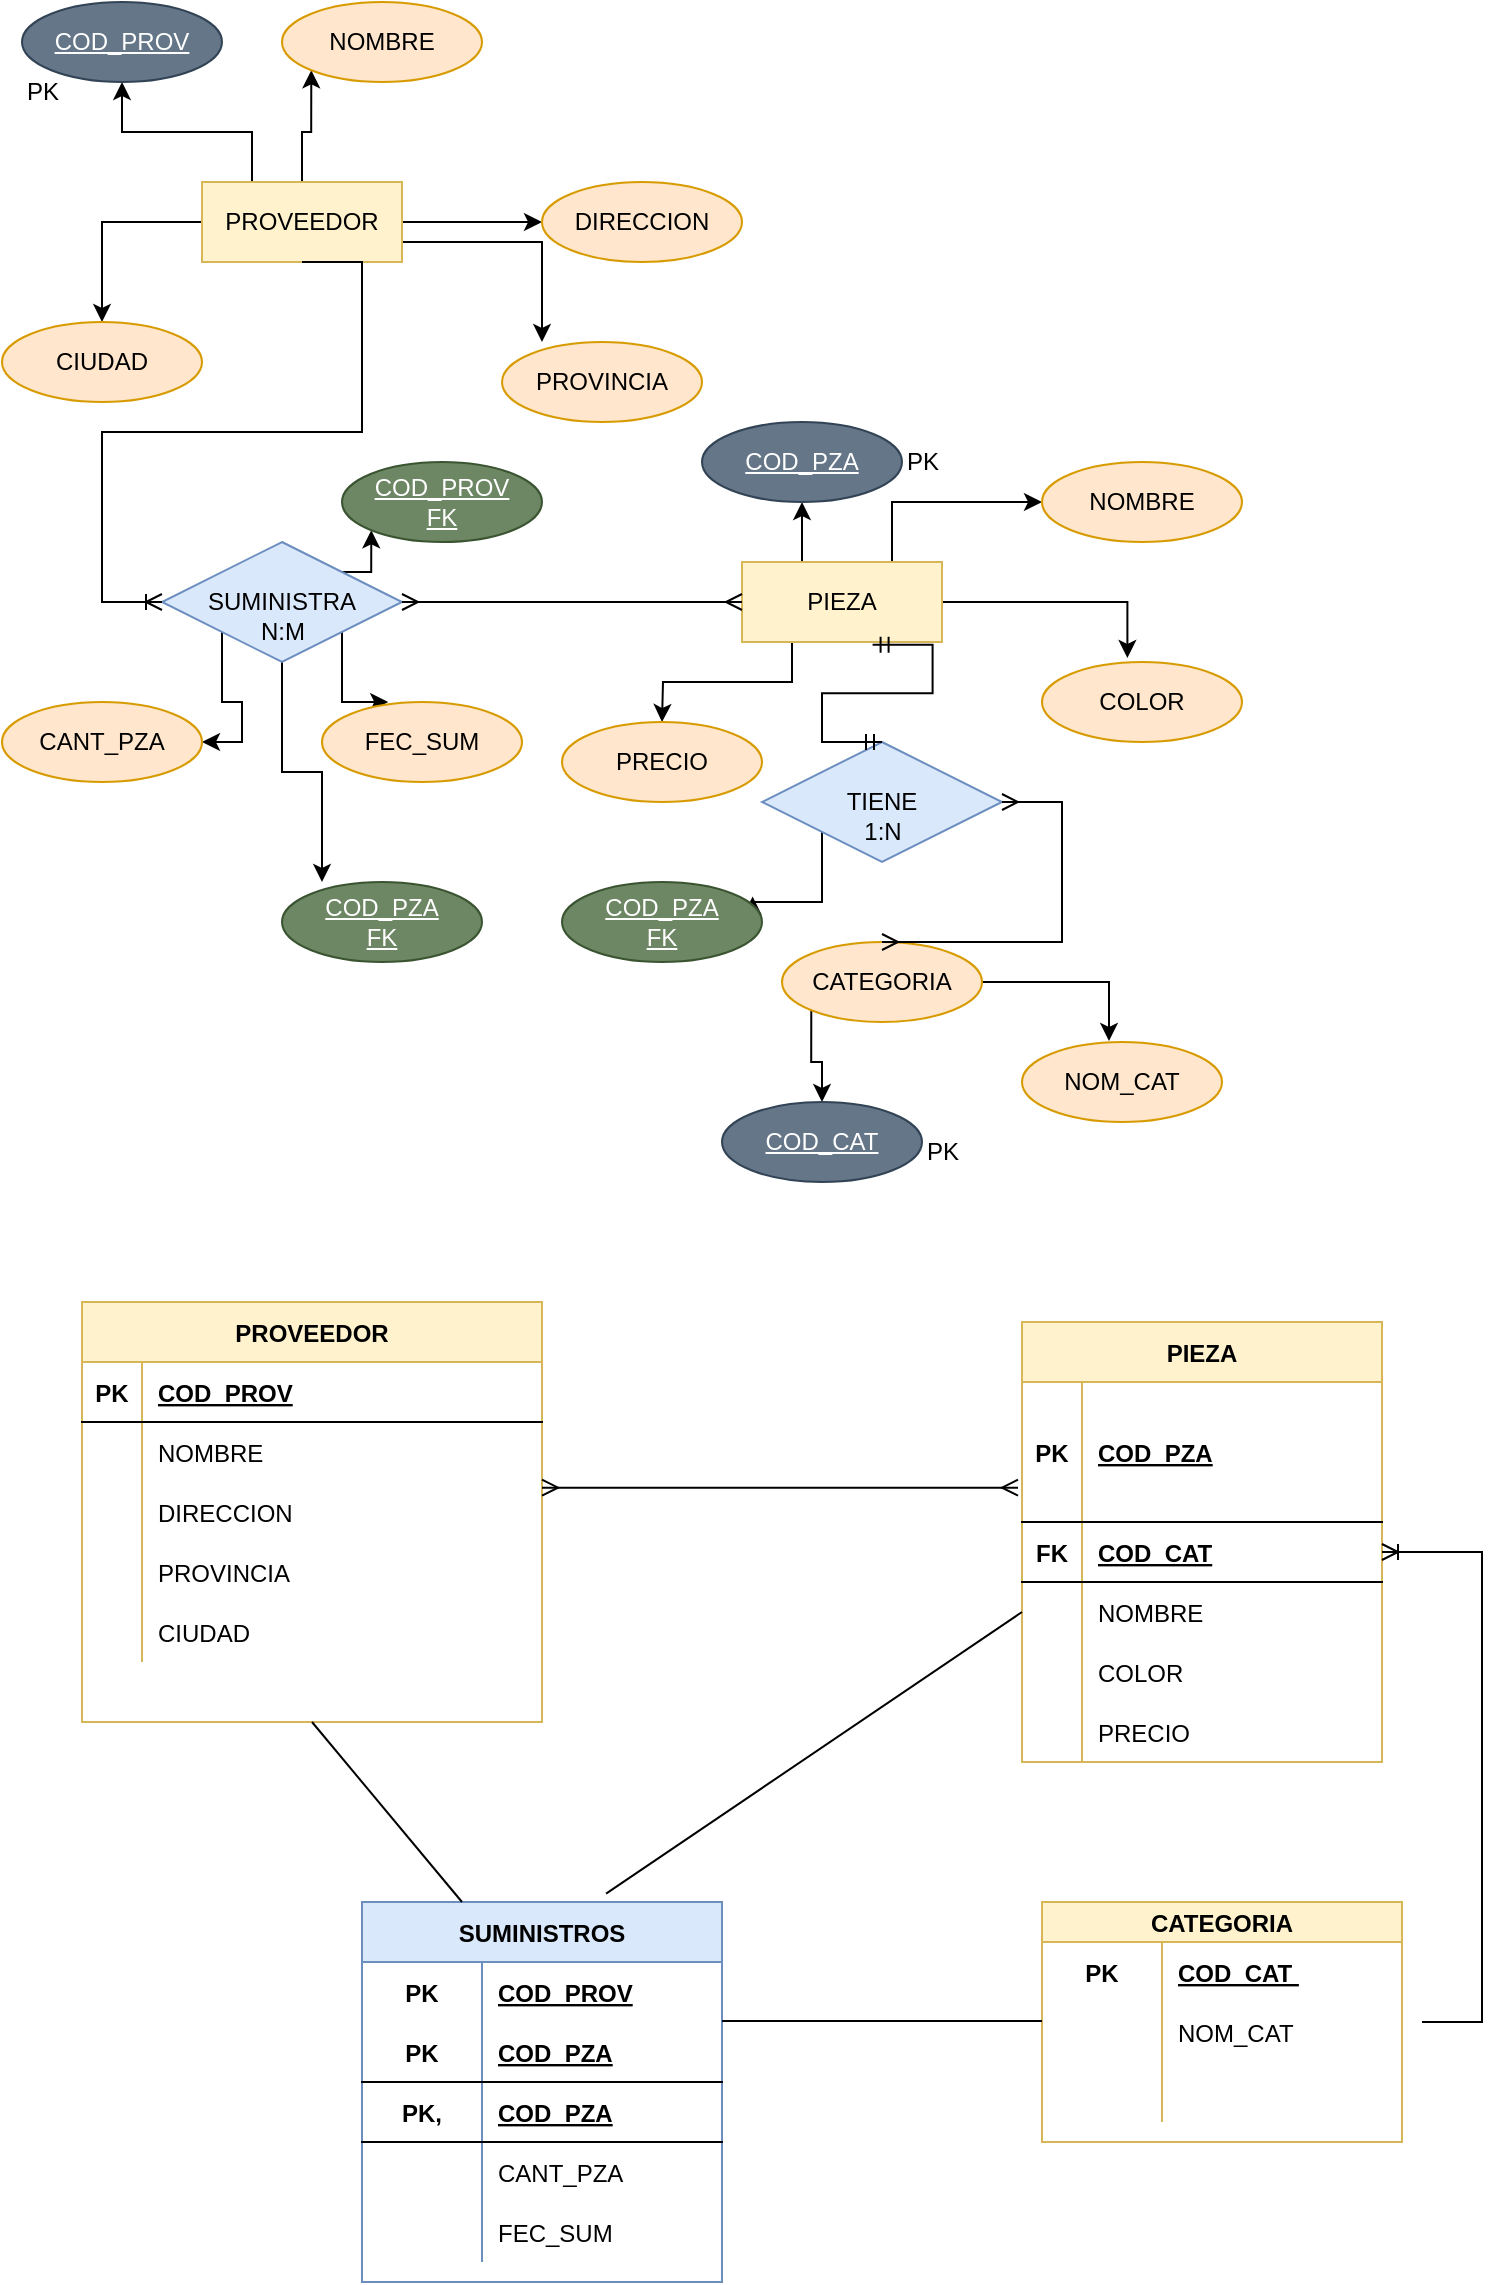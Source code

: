 <mxfile version="20.6.0" type="github">
  <diagram id="fy4-7Hd21iYwsg6Qw7oE" name="Página-1">
    <mxGraphModel dx="924" dy="543" grid="1" gridSize="10" guides="1" tooltips="1" connect="1" arrows="1" fold="1" page="1" pageScale="1" pageWidth="827" pageHeight="1169" math="0" shadow="0">
      <root>
        <mxCell id="0" />
        <mxCell id="1" parent="0" />
        <mxCell id="FctisdFCiAWiiE4YOTd8-1" style="edgeStyle=orthogonalEdgeStyle;rounded=0;orthogonalLoop=1;jettySize=auto;html=1;exitX=0.25;exitY=0;exitDx=0;exitDy=0;entryX=0.5;entryY=1;entryDx=0;entryDy=0;" parent="1" source="FctisdFCiAWiiE4YOTd8-6" target="FctisdFCiAWiiE4YOTd8-11" edge="1">
          <mxGeometry relative="1" as="geometry" />
        </mxCell>
        <mxCell id="FctisdFCiAWiiE4YOTd8-2" style="edgeStyle=orthogonalEdgeStyle;rounded=0;orthogonalLoop=1;jettySize=auto;html=1;exitX=0.5;exitY=0;exitDx=0;exitDy=0;entryX=0;entryY=1;entryDx=0;entryDy=0;" parent="1" source="FctisdFCiAWiiE4YOTd8-6" target="FctisdFCiAWiiE4YOTd8-10" edge="1">
          <mxGeometry relative="1" as="geometry" />
        </mxCell>
        <mxCell id="FctisdFCiAWiiE4YOTd8-3" style="edgeStyle=orthogonalEdgeStyle;rounded=0;orthogonalLoop=1;jettySize=auto;html=1;exitX=1;exitY=0.5;exitDx=0;exitDy=0;entryX=0;entryY=0.5;entryDx=0;entryDy=0;" parent="1" source="FctisdFCiAWiiE4YOTd8-6" target="FctisdFCiAWiiE4YOTd8-9" edge="1">
          <mxGeometry relative="1" as="geometry" />
        </mxCell>
        <mxCell id="FctisdFCiAWiiE4YOTd8-4" style="edgeStyle=orthogonalEdgeStyle;rounded=0;orthogonalLoop=1;jettySize=auto;html=1;exitX=0;exitY=0.5;exitDx=0;exitDy=0;" parent="1" source="FctisdFCiAWiiE4YOTd8-6" target="FctisdFCiAWiiE4YOTd8-8" edge="1">
          <mxGeometry relative="1" as="geometry" />
        </mxCell>
        <mxCell id="FctisdFCiAWiiE4YOTd8-5" style="edgeStyle=orthogonalEdgeStyle;rounded=0;orthogonalLoop=1;jettySize=auto;html=1;exitX=1;exitY=0.75;exitDx=0;exitDy=0;entryX=0.2;entryY=0;entryDx=0;entryDy=0;entryPerimeter=0;" parent="1" source="FctisdFCiAWiiE4YOTd8-6" target="FctisdFCiAWiiE4YOTd8-7" edge="1">
          <mxGeometry relative="1" as="geometry" />
        </mxCell>
        <mxCell id="FctisdFCiAWiiE4YOTd8-6" value="PROVEEDOR" style="whiteSpace=wrap;html=1;align=center;fillColor=#fff2cc;strokeColor=#d6b656;" parent="1" vertex="1">
          <mxGeometry x="110" y="120" width="100" height="40" as="geometry" />
        </mxCell>
        <mxCell id="FctisdFCiAWiiE4YOTd8-7" value="PROVINCIA" style="ellipse;whiteSpace=wrap;html=1;align=center;fillColor=#ffe6cc;strokeColor=#d79b00;" parent="1" vertex="1">
          <mxGeometry x="260" y="200" width="100" height="40" as="geometry" />
        </mxCell>
        <mxCell id="FctisdFCiAWiiE4YOTd8-8" value="CIUDAD" style="ellipse;whiteSpace=wrap;html=1;align=center;fillColor=#ffe6cc;strokeColor=#d79b00;" parent="1" vertex="1">
          <mxGeometry x="10" y="190" width="100" height="40" as="geometry" />
        </mxCell>
        <mxCell id="FctisdFCiAWiiE4YOTd8-9" value="DIRECCION" style="ellipse;whiteSpace=wrap;html=1;align=center;fillColor=#ffe6cc;strokeColor=#d79b00;" parent="1" vertex="1">
          <mxGeometry x="280" y="120" width="100" height="40" as="geometry" />
        </mxCell>
        <mxCell id="FctisdFCiAWiiE4YOTd8-10" value="NOMBRE" style="ellipse;whiteSpace=wrap;html=1;align=center;fillColor=#ffe6cc;strokeColor=#d79b00;" parent="1" vertex="1">
          <mxGeometry x="150" y="30" width="100" height="40" as="geometry" />
        </mxCell>
        <mxCell id="FctisdFCiAWiiE4YOTd8-11" value="COD_PROV" style="ellipse;whiteSpace=wrap;html=1;align=center;fontStyle=4;fillColor=#647687;strokeColor=#314354;fontColor=#ffffff;" parent="1" vertex="1">
          <mxGeometry x="20" y="30" width="100" height="40" as="geometry" />
        </mxCell>
        <mxCell id="FctisdFCiAWiiE4YOTd8-12" style="edgeStyle=orthogonalEdgeStyle;rounded=0;orthogonalLoop=1;jettySize=auto;html=1;exitX=0;exitY=1;exitDx=0;exitDy=0;entryX=1;entryY=0.5;entryDx=0;entryDy=0;" parent="1" source="FctisdFCiAWiiE4YOTd8-16" target="FctisdFCiAWiiE4YOTd8-43" edge="1">
          <mxGeometry relative="1" as="geometry" />
        </mxCell>
        <mxCell id="FctisdFCiAWiiE4YOTd8-13" style="edgeStyle=orthogonalEdgeStyle;rounded=0;orthogonalLoop=1;jettySize=auto;html=1;exitX=1;exitY=1;exitDx=0;exitDy=0;entryX=0.331;entryY=0.006;entryDx=0;entryDy=0;entryPerimeter=0;" parent="1" source="FctisdFCiAWiiE4YOTd8-16" target="FctisdFCiAWiiE4YOTd8-44" edge="1">
          <mxGeometry relative="1" as="geometry" />
        </mxCell>
        <mxCell id="FctisdFCiAWiiE4YOTd8-14" style="edgeStyle=orthogonalEdgeStyle;rounded=0;orthogonalLoop=1;jettySize=auto;html=1;exitX=0.5;exitY=1;exitDx=0;exitDy=0;entryX=0.2;entryY=0;entryDx=0;entryDy=0;entryPerimeter=0;" parent="1" source="FctisdFCiAWiiE4YOTd8-16" target="FctisdFCiAWiiE4YOTd8-42" edge="1">
          <mxGeometry relative="1" as="geometry" />
        </mxCell>
        <mxCell id="FctisdFCiAWiiE4YOTd8-15" style="edgeStyle=orthogonalEdgeStyle;rounded=0;orthogonalLoop=1;jettySize=auto;html=1;exitX=1;exitY=0;exitDx=0;exitDy=0;entryX=0;entryY=1;entryDx=0;entryDy=0;" parent="1" source="FctisdFCiAWiiE4YOTd8-16" target="FctisdFCiAWiiE4YOTd8-107" edge="1">
          <mxGeometry relative="1" as="geometry" />
        </mxCell>
        <mxCell id="FctisdFCiAWiiE4YOTd8-16" value="SUMINISTRA" style="shape=rhombus;perimeter=rhombusPerimeter;whiteSpace=wrap;html=1;align=center;fillColor=#dae8fc;strokeColor=#6c8ebf;" parent="1" vertex="1">
          <mxGeometry x="90" y="300" width="120" height="60" as="geometry" />
        </mxCell>
        <mxCell id="FctisdFCiAWiiE4YOTd8-17" style="edgeStyle=orthogonalEdgeStyle;rounded=0;orthogonalLoop=1;jettySize=auto;html=1;exitX=0.25;exitY=0;exitDx=0;exitDy=0;entryX=0.5;entryY=1;entryDx=0;entryDy=0;" parent="1" source="FctisdFCiAWiiE4YOTd8-21" target="FctisdFCiAWiiE4YOTd8-25" edge="1">
          <mxGeometry relative="1" as="geometry" />
        </mxCell>
        <mxCell id="FctisdFCiAWiiE4YOTd8-18" style="edgeStyle=orthogonalEdgeStyle;rounded=0;orthogonalLoop=1;jettySize=auto;html=1;exitX=0.75;exitY=0;exitDx=0;exitDy=0;entryX=0;entryY=0.5;entryDx=0;entryDy=0;" parent="1" source="FctisdFCiAWiiE4YOTd8-21" target="FctisdFCiAWiiE4YOTd8-27" edge="1">
          <mxGeometry relative="1" as="geometry" />
        </mxCell>
        <mxCell id="FctisdFCiAWiiE4YOTd8-19" style="edgeStyle=orthogonalEdgeStyle;rounded=0;orthogonalLoop=1;jettySize=auto;html=1;exitX=1;exitY=0.5;exitDx=0;exitDy=0;entryX=0.427;entryY=-0.05;entryDx=0;entryDy=0;entryPerimeter=0;" parent="1" source="FctisdFCiAWiiE4YOTd8-21" target="FctisdFCiAWiiE4YOTd8-26" edge="1">
          <mxGeometry relative="1" as="geometry" />
        </mxCell>
        <mxCell id="FctisdFCiAWiiE4YOTd8-20" style="edgeStyle=orthogonalEdgeStyle;rounded=0;orthogonalLoop=1;jettySize=auto;html=1;exitX=0.25;exitY=1;exitDx=0;exitDy=0;entryX=0.5;entryY=0;entryDx=0;entryDy=0;" parent="1" source="FctisdFCiAWiiE4YOTd8-21" edge="1">
          <mxGeometry relative="1" as="geometry">
            <mxPoint x="340" y="390" as="targetPoint" />
          </mxGeometry>
        </mxCell>
        <mxCell id="FctisdFCiAWiiE4YOTd8-21" value="PIEZA" style="whiteSpace=wrap;html=1;align=center;fillColor=#fff2cc;strokeColor=#d6b656;" parent="1" vertex="1">
          <mxGeometry x="380" y="310" width="100" height="40" as="geometry" />
        </mxCell>
        <mxCell id="FctisdFCiAWiiE4YOTd8-22" value="" style="edgeStyle=entityRelationEdgeStyle;fontSize=12;html=1;endArrow=ERoneToMany;rounded=0;exitX=0.5;exitY=1;exitDx=0;exitDy=0;" parent="1" source="FctisdFCiAWiiE4YOTd8-6" edge="1">
          <mxGeometry width="100" height="100" relative="1" as="geometry">
            <mxPoint x="360" y="330" as="sourcePoint" />
            <mxPoint x="90" y="330" as="targetPoint" />
          </mxGeometry>
        </mxCell>
        <mxCell id="FctisdFCiAWiiE4YOTd8-23" value="" style="edgeStyle=entityRelationEdgeStyle;fontSize=12;html=1;endArrow=ERmany;startArrow=ERmany;rounded=0;" parent="1" source="FctisdFCiAWiiE4YOTd8-16" target="FctisdFCiAWiiE4YOTd8-21" edge="1">
          <mxGeometry width="100" height="100" relative="1" as="geometry">
            <mxPoint x="360" y="330" as="sourcePoint" />
            <mxPoint x="460" y="230" as="targetPoint" />
          </mxGeometry>
        </mxCell>
        <mxCell id="FctisdFCiAWiiE4YOTd8-24" value="N:M" style="text;html=1;resizable=0;autosize=1;align=center;verticalAlign=middle;points=[];fillColor=none;strokeColor=none;rounded=0;" parent="1" vertex="1">
          <mxGeometry x="125" y="330" width="50" height="30" as="geometry" />
        </mxCell>
        <mxCell id="FctisdFCiAWiiE4YOTd8-25" value="COD_PZA" style="ellipse;whiteSpace=wrap;html=1;align=center;fontStyle=4;fillColor=#647687;fontColor=#ffffff;strokeColor=#314354;" parent="1" vertex="1">
          <mxGeometry x="360" y="240" width="100" height="40" as="geometry" />
        </mxCell>
        <mxCell id="FctisdFCiAWiiE4YOTd8-26" value="COLOR" style="ellipse;whiteSpace=wrap;html=1;align=center;fillColor=#ffe6cc;strokeColor=#d79b00;" parent="1" vertex="1">
          <mxGeometry x="530" y="360" width="100" height="40" as="geometry" />
        </mxCell>
        <mxCell id="FctisdFCiAWiiE4YOTd8-27" value="NOMBRE" style="ellipse;whiteSpace=wrap;html=1;align=center;fillColor=#ffe6cc;strokeColor=#d79b00;" parent="1" vertex="1">
          <mxGeometry x="530" y="260" width="100" height="40" as="geometry" />
        </mxCell>
        <mxCell id="FctisdFCiAWiiE4YOTd8-28" style="edgeStyle=orthogonalEdgeStyle;rounded=0;orthogonalLoop=1;jettySize=auto;html=1;exitX=0;exitY=1;exitDx=0;exitDy=0;" parent="1" source="FctisdFCiAWiiE4YOTd8-30" target="FctisdFCiAWiiE4YOTd8-32" edge="1">
          <mxGeometry relative="1" as="geometry" />
        </mxCell>
        <mxCell id="FctisdFCiAWiiE4YOTd8-29" style="edgeStyle=orthogonalEdgeStyle;rounded=0;orthogonalLoop=1;jettySize=auto;html=1;exitX=1;exitY=0.5;exitDx=0;exitDy=0;entryX=0.435;entryY=-0.013;entryDx=0;entryDy=0;entryPerimeter=0;" parent="1" source="FctisdFCiAWiiE4YOTd8-30" target="FctisdFCiAWiiE4YOTd8-33" edge="1">
          <mxGeometry relative="1" as="geometry" />
        </mxCell>
        <mxCell id="FctisdFCiAWiiE4YOTd8-30" value="CATEGORIA" style="ellipse;whiteSpace=wrap;html=1;align=center;fillColor=#ffe6cc;strokeColor=#d79b00;" parent="1" vertex="1">
          <mxGeometry x="400" y="500" width="100" height="40" as="geometry" />
        </mxCell>
        <mxCell id="FctisdFCiAWiiE4YOTd8-31" value="PRECIO" style="ellipse;whiteSpace=wrap;html=1;align=center;fillColor=#ffe6cc;strokeColor=#d79b00;" parent="1" vertex="1">
          <mxGeometry x="290" y="390" width="100" height="40" as="geometry" />
        </mxCell>
        <mxCell id="FctisdFCiAWiiE4YOTd8-32" value="COD_CAT" style="ellipse;whiteSpace=wrap;html=1;align=center;fontStyle=4;fillColor=#647687;fontColor=#ffffff;strokeColor=#314354;" parent="1" vertex="1">
          <mxGeometry x="370" y="580" width="100" height="40" as="geometry" />
        </mxCell>
        <mxCell id="FctisdFCiAWiiE4YOTd8-33" value="NOM_CAT" style="ellipse;whiteSpace=wrap;html=1;align=center;fillColor=#ffe6cc;strokeColor=#d79b00;" parent="1" vertex="1">
          <mxGeometry x="520" y="550" width="100" height="40" as="geometry" />
        </mxCell>
        <mxCell id="FctisdFCiAWiiE4YOTd8-34" value="PK" style="text;html=1;resizable=0;autosize=1;align=center;verticalAlign=middle;points=[];fillColor=none;strokeColor=none;rounded=0;" parent="1" vertex="1">
          <mxGeometry x="10" y="60" width="40" height="30" as="geometry" />
        </mxCell>
        <mxCell id="FctisdFCiAWiiE4YOTd8-35" value="PK" style="text;html=1;resizable=0;autosize=1;align=center;verticalAlign=middle;points=[];fillColor=none;strokeColor=none;rounded=0;" parent="1" vertex="1">
          <mxGeometry x="450" y="245" width="40" height="30" as="geometry" />
        </mxCell>
        <mxCell id="FctisdFCiAWiiE4YOTd8-36" value="PK" style="text;html=1;resizable=0;autosize=1;align=center;verticalAlign=middle;points=[];fillColor=none;strokeColor=none;rounded=0;" parent="1" vertex="1">
          <mxGeometry x="460" y="590" width="40" height="30" as="geometry" />
        </mxCell>
        <mxCell id="FctisdFCiAWiiE4YOTd8-37" style="edgeStyle=orthogonalEdgeStyle;rounded=0;orthogonalLoop=1;jettySize=auto;html=1;exitX=0;exitY=1;exitDx=0;exitDy=0;entryX=0.953;entryY=0.182;entryDx=0;entryDy=0;entryPerimeter=0;" parent="1" source="FctisdFCiAWiiE4YOTd8-38" target="FctisdFCiAWiiE4YOTd8-45" edge="1">
          <mxGeometry relative="1" as="geometry" />
        </mxCell>
        <mxCell id="FctisdFCiAWiiE4YOTd8-38" value="TIENE" style="shape=rhombus;perimeter=rhombusPerimeter;whiteSpace=wrap;html=1;align=center;fillColor=#dae8fc;strokeColor=#6c8ebf;" parent="1" vertex="1">
          <mxGeometry x="390" y="400" width="120" height="60" as="geometry" />
        </mxCell>
        <mxCell id="FctisdFCiAWiiE4YOTd8-40" value="" style="edgeStyle=entityRelationEdgeStyle;fontSize=12;html=1;endArrow=ERmany;startArrow=ERmany;rounded=0;exitX=0.5;exitY=0;exitDx=0;exitDy=0;" parent="1" source="FctisdFCiAWiiE4YOTd8-30" target="FctisdFCiAWiiE4YOTd8-38" edge="1">
          <mxGeometry width="100" height="100" relative="1" as="geometry">
            <mxPoint x="360" y="540" as="sourcePoint" />
            <mxPoint x="460" y="440" as="targetPoint" />
          </mxGeometry>
        </mxCell>
        <mxCell id="FctisdFCiAWiiE4YOTd8-41" value="1:N" style="text;html=1;resizable=0;autosize=1;align=center;verticalAlign=middle;points=[];fillColor=none;strokeColor=none;rounded=0;" parent="1" vertex="1">
          <mxGeometry x="430" y="430" width="40" height="30" as="geometry" />
        </mxCell>
        <mxCell id="FctisdFCiAWiiE4YOTd8-42" value="COD_PZA&lt;br&gt;FK" style="ellipse;whiteSpace=wrap;html=1;align=center;fontStyle=4;fillColor=#6d8764;fontColor=#ffffff;strokeColor=#3A5431;" parent="1" vertex="1">
          <mxGeometry x="150" y="470" width="100" height="40" as="geometry" />
        </mxCell>
        <mxCell id="FctisdFCiAWiiE4YOTd8-43" value="CANT_PZA" style="ellipse;whiteSpace=wrap;html=1;align=center;fillColor=#ffe6cc;strokeColor=#d79b00;" parent="1" vertex="1">
          <mxGeometry x="10" y="380" width="100" height="40" as="geometry" />
        </mxCell>
        <mxCell id="FctisdFCiAWiiE4YOTd8-44" value="FEC_SUM" style="ellipse;whiteSpace=wrap;html=1;align=center;fillColor=#ffe6cc;strokeColor=#d79b00;" parent="1" vertex="1">
          <mxGeometry x="170" y="380" width="100" height="40" as="geometry" />
        </mxCell>
        <mxCell id="FctisdFCiAWiiE4YOTd8-45" value="COD_PZA&lt;br&gt;FK" style="ellipse;whiteSpace=wrap;html=1;align=center;fontStyle=4;fillColor=#6d8764;fontColor=#ffffff;strokeColor=#3A5431;" parent="1" vertex="1">
          <mxGeometry x="290" y="470" width="100" height="40" as="geometry" />
        </mxCell>
        <mxCell id="FctisdFCiAWiiE4YOTd8-46" value="PROVEEDOR" style="shape=table;startSize=30;container=1;collapsible=1;childLayout=tableLayout;fixedRows=1;rowLines=0;fontStyle=1;align=center;resizeLast=1;fillColor=#fff2cc;strokeColor=#d6b656;" parent="1" vertex="1">
          <mxGeometry x="50" y="680" width="230" height="210" as="geometry" />
        </mxCell>
        <mxCell id="FctisdFCiAWiiE4YOTd8-47" value="" style="shape=tableRow;horizontal=0;startSize=0;swimlaneHead=0;swimlaneBody=0;fillColor=none;collapsible=0;dropTarget=0;points=[[0,0.5],[1,0.5]];portConstraint=eastwest;top=0;left=0;right=0;bottom=1;" parent="FctisdFCiAWiiE4YOTd8-46" vertex="1">
          <mxGeometry y="30" width="230" height="30" as="geometry" />
        </mxCell>
        <mxCell id="FctisdFCiAWiiE4YOTd8-48" value="PK" style="shape=partialRectangle;connectable=0;fillColor=none;top=0;left=0;bottom=0;right=0;fontStyle=1;overflow=hidden;" parent="FctisdFCiAWiiE4YOTd8-47" vertex="1">
          <mxGeometry width="30" height="30" as="geometry">
            <mxRectangle width="30" height="30" as="alternateBounds" />
          </mxGeometry>
        </mxCell>
        <mxCell id="FctisdFCiAWiiE4YOTd8-49" value="COD_PROV" style="shape=partialRectangle;connectable=0;fillColor=none;top=0;left=0;bottom=0;right=0;align=left;spacingLeft=6;fontStyle=5;overflow=hidden;" parent="FctisdFCiAWiiE4YOTd8-47" vertex="1">
          <mxGeometry x="30" width="200" height="30" as="geometry">
            <mxRectangle width="200" height="30" as="alternateBounds" />
          </mxGeometry>
        </mxCell>
        <mxCell id="FctisdFCiAWiiE4YOTd8-50" value="" style="shape=tableRow;horizontal=0;startSize=0;swimlaneHead=0;swimlaneBody=0;fillColor=none;collapsible=0;dropTarget=0;points=[[0,0.5],[1,0.5]];portConstraint=eastwest;top=0;left=0;right=0;bottom=0;" parent="FctisdFCiAWiiE4YOTd8-46" vertex="1">
          <mxGeometry y="60" width="230" height="30" as="geometry" />
        </mxCell>
        <mxCell id="FctisdFCiAWiiE4YOTd8-51" value="" style="shape=partialRectangle;connectable=0;fillColor=none;top=0;left=0;bottom=0;right=0;editable=1;overflow=hidden;" parent="FctisdFCiAWiiE4YOTd8-50" vertex="1">
          <mxGeometry width="30" height="30" as="geometry">
            <mxRectangle width="30" height="30" as="alternateBounds" />
          </mxGeometry>
        </mxCell>
        <mxCell id="FctisdFCiAWiiE4YOTd8-52" value="NOMBRE" style="shape=partialRectangle;connectable=0;fillColor=none;top=0;left=0;bottom=0;right=0;align=left;spacingLeft=6;overflow=hidden;" parent="FctisdFCiAWiiE4YOTd8-50" vertex="1">
          <mxGeometry x="30" width="200" height="30" as="geometry">
            <mxRectangle width="200" height="30" as="alternateBounds" />
          </mxGeometry>
        </mxCell>
        <mxCell id="FctisdFCiAWiiE4YOTd8-53" value="" style="shape=tableRow;horizontal=0;startSize=0;swimlaneHead=0;swimlaneBody=0;fillColor=none;collapsible=0;dropTarget=0;points=[[0,0.5],[1,0.5]];portConstraint=eastwest;top=0;left=0;right=0;bottom=0;" parent="FctisdFCiAWiiE4YOTd8-46" vertex="1">
          <mxGeometry y="90" width="230" height="30" as="geometry" />
        </mxCell>
        <mxCell id="FctisdFCiAWiiE4YOTd8-54" value="" style="shape=partialRectangle;connectable=0;fillColor=none;top=0;left=0;bottom=0;right=0;editable=1;overflow=hidden;" parent="FctisdFCiAWiiE4YOTd8-53" vertex="1">
          <mxGeometry width="30" height="30" as="geometry">
            <mxRectangle width="30" height="30" as="alternateBounds" />
          </mxGeometry>
        </mxCell>
        <mxCell id="FctisdFCiAWiiE4YOTd8-55" value="DIRECCION" style="shape=partialRectangle;connectable=0;fillColor=none;top=0;left=0;bottom=0;right=0;align=left;spacingLeft=6;overflow=hidden;" parent="FctisdFCiAWiiE4YOTd8-53" vertex="1">
          <mxGeometry x="30" width="200" height="30" as="geometry">
            <mxRectangle width="200" height="30" as="alternateBounds" />
          </mxGeometry>
        </mxCell>
        <mxCell id="FctisdFCiAWiiE4YOTd8-56" value="" style="shape=tableRow;horizontal=0;startSize=0;swimlaneHead=0;swimlaneBody=0;fillColor=none;collapsible=0;dropTarget=0;points=[[0,0.5],[1,0.5]];portConstraint=eastwest;top=0;left=0;right=0;bottom=0;" parent="FctisdFCiAWiiE4YOTd8-46" vertex="1">
          <mxGeometry y="120" width="230" height="30" as="geometry" />
        </mxCell>
        <mxCell id="FctisdFCiAWiiE4YOTd8-57" value="" style="shape=partialRectangle;connectable=0;fillColor=none;top=0;left=0;bottom=0;right=0;editable=1;overflow=hidden;" parent="FctisdFCiAWiiE4YOTd8-56" vertex="1">
          <mxGeometry width="30" height="30" as="geometry">
            <mxRectangle width="30" height="30" as="alternateBounds" />
          </mxGeometry>
        </mxCell>
        <mxCell id="FctisdFCiAWiiE4YOTd8-58" value="PROVINCIA" style="shape=partialRectangle;connectable=0;fillColor=none;top=0;left=0;bottom=0;right=0;align=left;spacingLeft=6;overflow=hidden;" parent="FctisdFCiAWiiE4YOTd8-56" vertex="1">
          <mxGeometry x="30" width="200" height="30" as="geometry">
            <mxRectangle width="200" height="30" as="alternateBounds" />
          </mxGeometry>
        </mxCell>
        <mxCell id="FctisdFCiAWiiE4YOTd8-59" value="" style="shape=tableRow;horizontal=0;startSize=0;swimlaneHead=0;swimlaneBody=0;fillColor=none;collapsible=0;dropTarget=0;points=[[0,0.5],[1,0.5]];portConstraint=eastwest;top=0;left=0;right=0;bottom=0;" parent="FctisdFCiAWiiE4YOTd8-46" vertex="1">
          <mxGeometry y="150" width="230" height="30" as="geometry" />
        </mxCell>
        <mxCell id="FctisdFCiAWiiE4YOTd8-60" value="" style="shape=partialRectangle;connectable=0;fillColor=none;top=0;left=0;bottom=0;right=0;editable=1;overflow=hidden;" parent="FctisdFCiAWiiE4YOTd8-59" vertex="1">
          <mxGeometry width="30" height="30" as="geometry">
            <mxRectangle width="30" height="30" as="alternateBounds" />
          </mxGeometry>
        </mxCell>
        <mxCell id="FctisdFCiAWiiE4YOTd8-61" value="CIUDAD" style="shape=partialRectangle;connectable=0;fillColor=none;top=0;left=0;bottom=0;right=0;align=left;spacingLeft=6;overflow=hidden;" parent="FctisdFCiAWiiE4YOTd8-59" vertex="1">
          <mxGeometry x="30" width="200" height="30" as="geometry">
            <mxRectangle width="200" height="30" as="alternateBounds" />
          </mxGeometry>
        </mxCell>
        <mxCell id="FctisdFCiAWiiE4YOTd8-62" value="PIEZA" style="shape=table;startSize=30;container=1;collapsible=1;childLayout=tableLayout;fixedRows=1;rowLines=0;fontStyle=1;align=center;resizeLast=1;fillColor=#fff2cc;strokeColor=#d6b656;" parent="1" vertex="1">
          <mxGeometry x="520" y="690" width="180" height="220" as="geometry" />
        </mxCell>
        <mxCell id="FctisdFCiAWiiE4YOTd8-63" value="" style="shape=tableRow;horizontal=0;startSize=0;swimlaneHead=0;swimlaneBody=0;fillColor=none;collapsible=0;dropTarget=0;points=[[0,0.5],[1,0.5]];portConstraint=eastwest;top=0;left=0;right=0;bottom=1;" parent="FctisdFCiAWiiE4YOTd8-62" vertex="1">
          <mxGeometry y="30" width="180" height="70" as="geometry" />
        </mxCell>
        <mxCell id="FctisdFCiAWiiE4YOTd8-64" value="PK" style="shape=partialRectangle;connectable=0;fillColor=none;top=0;left=0;bottom=0;right=0;fontStyle=1;overflow=hidden;" parent="FctisdFCiAWiiE4YOTd8-63" vertex="1">
          <mxGeometry width="30" height="70" as="geometry">
            <mxRectangle width="30" height="70" as="alternateBounds" />
          </mxGeometry>
        </mxCell>
        <mxCell id="FctisdFCiAWiiE4YOTd8-65" value="COD_PZA" style="shape=partialRectangle;connectable=0;fillColor=none;top=0;left=0;bottom=0;right=0;align=left;spacingLeft=6;fontStyle=5;overflow=hidden;" parent="FctisdFCiAWiiE4YOTd8-63" vertex="1">
          <mxGeometry x="30" width="150" height="70" as="geometry">
            <mxRectangle width="150" height="70" as="alternateBounds" />
          </mxGeometry>
        </mxCell>
        <mxCell id="FctisdFCiAWiiE4YOTd8-79" value="" style="shape=tableRow;horizontal=0;startSize=0;swimlaneHead=0;swimlaneBody=0;fillColor=none;collapsible=0;dropTarget=0;points=[[0,0.5],[1,0.5]];portConstraint=eastwest;top=0;left=0;right=0;bottom=1;" parent="FctisdFCiAWiiE4YOTd8-62" vertex="1">
          <mxGeometry y="100" width="180" height="30" as="geometry" />
        </mxCell>
        <mxCell id="FctisdFCiAWiiE4YOTd8-80" value="FK" style="shape=partialRectangle;connectable=0;fillColor=none;top=0;left=0;bottom=0;right=0;fontStyle=1;overflow=hidden;" parent="FctisdFCiAWiiE4YOTd8-79" vertex="1">
          <mxGeometry width="30" height="30" as="geometry">
            <mxRectangle width="30" height="30" as="alternateBounds" />
          </mxGeometry>
        </mxCell>
        <mxCell id="FctisdFCiAWiiE4YOTd8-81" value="COD_CAT" style="shape=partialRectangle;connectable=0;fillColor=none;top=0;left=0;bottom=0;right=0;align=left;spacingLeft=6;fontStyle=5;overflow=hidden;" parent="FctisdFCiAWiiE4YOTd8-79" vertex="1">
          <mxGeometry x="30" width="150" height="30" as="geometry">
            <mxRectangle width="150" height="30" as="alternateBounds" />
          </mxGeometry>
        </mxCell>
        <mxCell id="FctisdFCiAWiiE4YOTd8-66" value="" style="shape=tableRow;horizontal=0;startSize=0;swimlaneHead=0;swimlaneBody=0;fillColor=none;collapsible=0;dropTarget=0;points=[[0,0.5],[1,0.5]];portConstraint=eastwest;top=0;left=0;right=0;bottom=0;" parent="FctisdFCiAWiiE4YOTd8-62" vertex="1">
          <mxGeometry y="130" width="180" height="30" as="geometry" />
        </mxCell>
        <mxCell id="FctisdFCiAWiiE4YOTd8-67" value="" style="shape=partialRectangle;connectable=0;fillColor=none;top=0;left=0;bottom=0;right=0;editable=1;overflow=hidden;" parent="FctisdFCiAWiiE4YOTd8-66" vertex="1">
          <mxGeometry width="30" height="30" as="geometry">
            <mxRectangle width="30" height="30" as="alternateBounds" />
          </mxGeometry>
        </mxCell>
        <mxCell id="FctisdFCiAWiiE4YOTd8-68" value="NOMBRE" style="shape=partialRectangle;connectable=0;fillColor=none;top=0;left=0;bottom=0;right=0;align=left;spacingLeft=6;overflow=hidden;" parent="FctisdFCiAWiiE4YOTd8-66" vertex="1">
          <mxGeometry x="30" width="150" height="30" as="geometry">
            <mxRectangle width="150" height="30" as="alternateBounds" />
          </mxGeometry>
        </mxCell>
        <mxCell id="FctisdFCiAWiiE4YOTd8-69" value="" style="shape=tableRow;horizontal=0;startSize=0;swimlaneHead=0;swimlaneBody=0;fillColor=none;collapsible=0;dropTarget=0;points=[[0,0.5],[1,0.5]];portConstraint=eastwest;top=0;left=0;right=0;bottom=0;" parent="FctisdFCiAWiiE4YOTd8-62" vertex="1">
          <mxGeometry y="160" width="180" height="30" as="geometry" />
        </mxCell>
        <mxCell id="FctisdFCiAWiiE4YOTd8-70" value="" style="shape=partialRectangle;connectable=0;fillColor=none;top=0;left=0;bottom=0;right=0;editable=1;overflow=hidden;" parent="FctisdFCiAWiiE4YOTd8-69" vertex="1">
          <mxGeometry width="30" height="30" as="geometry">
            <mxRectangle width="30" height="30" as="alternateBounds" />
          </mxGeometry>
        </mxCell>
        <mxCell id="FctisdFCiAWiiE4YOTd8-71" value="COLOR" style="shape=partialRectangle;connectable=0;fillColor=none;top=0;left=0;bottom=0;right=0;align=left;spacingLeft=6;overflow=hidden;" parent="FctisdFCiAWiiE4YOTd8-69" vertex="1">
          <mxGeometry x="30" width="150" height="30" as="geometry">
            <mxRectangle width="150" height="30" as="alternateBounds" />
          </mxGeometry>
        </mxCell>
        <mxCell id="FctisdFCiAWiiE4YOTd8-72" value="" style="shape=tableRow;horizontal=0;startSize=0;swimlaneHead=0;swimlaneBody=0;fillColor=none;collapsible=0;dropTarget=0;points=[[0,0.5],[1,0.5]];portConstraint=eastwest;top=0;left=0;right=0;bottom=0;" parent="FctisdFCiAWiiE4YOTd8-62" vertex="1">
          <mxGeometry y="190" width="180" height="30" as="geometry" />
        </mxCell>
        <mxCell id="FctisdFCiAWiiE4YOTd8-73" value="" style="shape=partialRectangle;connectable=0;fillColor=none;top=0;left=0;bottom=0;right=0;editable=1;overflow=hidden;" parent="FctisdFCiAWiiE4YOTd8-72" vertex="1">
          <mxGeometry width="30" height="30" as="geometry">
            <mxRectangle width="30" height="30" as="alternateBounds" />
          </mxGeometry>
        </mxCell>
        <mxCell id="FctisdFCiAWiiE4YOTd8-74" value="PRECIO" style="shape=partialRectangle;connectable=0;fillColor=none;top=0;left=0;bottom=0;right=0;align=left;spacingLeft=6;overflow=hidden;" parent="FctisdFCiAWiiE4YOTd8-72" vertex="1">
          <mxGeometry x="30" width="150" height="30" as="geometry">
            <mxRectangle width="150" height="30" as="alternateBounds" />
          </mxGeometry>
        </mxCell>
        <mxCell id="FctisdFCiAWiiE4YOTd8-75" value="CATEGORIA" style="shape=table;startSize=20;container=1;collapsible=1;childLayout=tableLayout;fixedRows=1;rowLines=0;fontStyle=1;align=center;resizeLast=1;fillColor=#fff2cc;strokeColor=#d6b656;" parent="1" vertex="1">
          <mxGeometry x="530" y="980" width="180" height="120" as="geometry" />
        </mxCell>
        <mxCell id="FctisdFCiAWiiE4YOTd8-76" value="" style="shape=tableRow;horizontal=0;startSize=0;swimlaneHead=0;swimlaneBody=0;fillColor=none;collapsible=0;dropTarget=0;points=[[0,0.5],[1,0.5]];portConstraint=eastwest;top=0;left=0;right=0;bottom=0;" parent="FctisdFCiAWiiE4YOTd8-75" vertex="1">
          <mxGeometry y="20" width="180" height="30" as="geometry" />
        </mxCell>
        <mxCell id="FctisdFCiAWiiE4YOTd8-77" value="PK" style="shape=partialRectangle;connectable=0;fillColor=none;top=0;left=0;bottom=0;right=0;fontStyle=1;overflow=hidden;" parent="FctisdFCiAWiiE4YOTd8-76" vertex="1">
          <mxGeometry width="60" height="30" as="geometry">
            <mxRectangle width="60" height="30" as="alternateBounds" />
          </mxGeometry>
        </mxCell>
        <mxCell id="FctisdFCiAWiiE4YOTd8-78" value="COD_CAT " style="shape=partialRectangle;connectable=0;fillColor=none;top=0;left=0;bottom=0;right=0;align=left;spacingLeft=6;fontStyle=5;overflow=hidden;" parent="FctisdFCiAWiiE4YOTd8-76" vertex="1">
          <mxGeometry x="60" width="120" height="30" as="geometry">
            <mxRectangle width="120" height="30" as="alternateBounds" />
          </mxGeometry>
        </mxCell>
        <mxCell id="FctisdFCiAWiiE4YOTd8-82" value="" style="shape=tableRow;horizontal=0;startSize=0;swimlaneHead=0;swimlaneBody=0;fillColor=none;collapsible=0;dropTarget=0;points=[[0,0.5],[1,0.5]];portConstraint=eastwest;top=0;left=0;right=0;bottom=0;" parent="FctisdFCiAWiiE4YOTd8-75" vertex="1">
          <mxGeometry y="50" width="180" height="30" as="geometry" />
        </mxCell>
        <mxCell id="FctisdFCiAWiiE4YOTd8-83" value="" style="shape=partialRectangle;connectable=0;fillColor=none;top=0;left=0;bottom=0;right=0;editable=1;overflow=hidden;" parent="FctisdFCiAWiiE4YOTd8-82" vertex="1">
          <mxGeometry width="60" height="30" as="geometry">
            <mxRectangle width="60" height="30" as="alternateBounds" />
          </mxGeometry>
        </mxCell>
        <mxCell id="FctisdFCiAWiiE4YOTd8-84" value="NOM_CAT" style="shape=partialRectangle;connectable=0;fillColor=none;top=0;left=0;bottom=0;right=0;align=left;spacingLeft=6;overflow=hidden;" parent="FctisdFCiAWiiE4YOTd8-82" vertex="1">
          <mxGeometry x="60" width="120" height="30" as="geometry">
            <mxRectangle width="120" height="30" as="alternateBounds" />
          </mxGeometry>
        </mxCell>
        <mxCell id="FctisdFCiAWiiE4YOTd8-85" value="" style="shape=tableRow;horizontal=0;startSize=0;swimlaneHead=0;swimlaneBody=0;fillColor=none;collapsible=0;dropTarget=0;points=[[0,0.5],[1,0.5]];portConstraint=eastwest;top=0;left=0;right=0;bottom=0;" parent="FctisdFCiAWiiE4YOTd8-75" vertex="1">
          <mxGeometry y="80" width="180" height="30" as="geometry" />
        </mxCell>
        <mxCell id="FctisdFCiAWiiE4YOTd8-86" value="" style="shape=partialRectangle;connectable=0;fillColor=none;top=0;left=0;bottom=0;right=0;editable=1;overflow=hidden;" parent="FctisdFCiAWiiE4YOTd8-85" vertex="1">
          <mxGeometry width="60" height="30" as="geometry">
            <mxRectangle width="60" height="30" as="alternateBounds" />
          </mxGeometry>
        </mxCell>
        <mxCell id="FctisdFCiAWiiE4YOTd8-87" value="" style="shape=partialRectangle;connectable=0;fillColor=none;top=0;left=0;bottom=0;right=0;align=left;spacingLeft=6;overflow=hidden;" parent="FctisdFCiAWiiE4YOTd8-85" vertex="1">
          <mxGeometry x="60" width="120" height="30" as="geometry">
            <mxRectangle width="120" height="30" as="alternateBounds" />
          </mxGeometry>
        </mxCell>
        <mxCell id="FctisdFCiAWiiE4YOTd8-88" value="SUMINISTROS" style="shape=table;startSize=30;container=1;collapsible=1;childLayout=tableLayout;fixedRows=1;rowLines=0;fontStyle=1;align=center;resizeLast=1;fillColor=#dae8fc;strokeColor=#6c8ebf;" parent="1" vertex="1">
          <mxGeometry x="190" y="980" width="180" height="190" as="geometry" />
        </mxCell>
        <mxCell id="FctisdFCiAWiiE4YOTd8-89" value="" style="shape=tableRow;horizontal=0;startSize=0;swimlaneHead=0;swimlaneBody=0;fillColor=none;collapsible=0;dropTarget=0;points=[[0,0.5],[1,0.5]];portConstraint=eastwest;top=0;left=0;right=0;bottom=0;" parent="FctisdFCiAWiiE4YOTd8-88" vertex="1">
          <mxGeometry y="30" width="180" height="30" as="geometry" />
        </mxCell>
        <mxCell id="FctisdFCiAWiiE4YOTd8-90" value="PK" style="shape=partialRectangle;connectable=0;fillColor=none;top=0;left=0;bottom=0;right=0;fontStyle=1;overflow=hidden;" parent="FctisdFCiAWiiE4YOTd8-89" vertex="1">
          <mxGeometry width="60" height="30" as="geometry">
            <mxRectangle width="60" height="30" as="alternateBounds" />
          </mxGeometry>
        </mxCell>
        <mxCell id="FctisdFCiAWiiE4YOTd8-91" value="COD_PROV" style="shape=partialRectangle;connectable=0;fillColor=none;top=0;left=0;bottom=0;right=0;align=left;spacingLeft=6;fontStyle=5;overflow=hidden;" parent="FctisdFCiAWiiE4YOTd8-89" vertex="1">
          <mxGeometry x="60" width="120" height="30" as="geometry">
            <mxRectangle width="120" height="30" as="alternateBounds" />
          </mxGeometry>
        </mxCell>
        <mxCell id="FctisdFCiAWiiE4YOTd8-92" value="" style="shape=tableRow;horizontal=0;startSize=0;swimlaneHead=0;swimlaneBody=0;fillColor=none;collapsible=0;dropTarget=0;points=[[0,0.5],[1,0.5]];portConstraint=eastwest;top=0;left=0;right=0;bottom=1;" parent="FctisdFCiAWiiE4YOTd8-88" vertex="1">
          <mxGeometry y="60" width="180" height="30" as="geometry" />
        </mxCell>
        <mxCell id="FctisdFCiAWiiE4YOTd8-93" value="PK" style="shape=partialRectangle;connectable=0;fillColor=none;top=0;left=0;bottom=0;right=0;fontStyle=1;overflow=hidden;" parent="FctisdFCiAWiiE4YOTd8-92" vertex="1">
          <mxGeometry width="60" height="30" as="geometry">
            <mxRectangle width="60" height="30" as="alternateBounds" />
          </mxGeometry>
        </mxCell>
        <mxCell id="FctisdFCiAWiiE4YOTd8-94" value="COD_PZA" style="shape=partialRectangle;connectable=0;fillColor=none;top=0;left=0;bottom=0;right=0;align=left;spacingLeft=6;fontStyle=5;overflow=hidden;" parent="FctisdFCiAWiiE4YOTd8-92" vertex="1">
          <mxGeometry x="60" width="120" height="30" as="geometry">
            <mxRectangle width="120" height="30" as="alternateBounds" />
          </mxGeometry>
        </mxCell>
        <mxCell id="FctisdFCiAWiiE4YOTd8-95" value="" style="shape=tableRow;horizontal=0;startSize=0;swimlaneHead=0;swimlaneBody=0;fillColor=none;collapsible=0;dropTarget=0;points=[[0,0.5],[1,0.5]];portConstraint=eastwest;top=0;left=0;right=0;bottom=1;" parent="FctisdFCiAWiiE4YOTd8-88" vertex="1">
          <mxGeometry y="90" width="180" height="30" as="geometry" />
        </mxCell>
        <mxCell id="FctisdFCiAWiiE4YOTd8-96" value="PK," style="shape=partialRectangle;connectable=0;fillColor=none;top=0;left=0;bottom=0;right=0;fontStyle=1;overflow=hidden;" parent="FctisdFCiAWiiE4YOTd8-95" vertex="1">
          <mxGeometry width="60" height="30" as="geometry">
            <mxRectangle width="60" height="30" as="alternateBounds" />
          </mxGeometry>
        </mxCell>
        <mxCell id="FctisdFCiAWiiE4YOTd8-97" value="COD_PZA" style="shape=partialRectangle;connectable=0;fillColor=none;top=0;left=0;bottom=0;right=0;align=left;spacingLeft=6;fontStyle=5;overflow=hidden;" parent="FctisdFCiAWiiE4YOTd8-95" vertex="1">
          <mxGeometry x="60" width="120" height="30" as="geometry">
            <mxRectangle width="120" height="30" as="alternateBounds" />
          </mxGeometry>
        </mxCell>
        <mxCell id="FctisdFCiAWiiE4YOTd8-98" value="" style="shape=tableRow;horizontal=0;startSize=0;swimlaneHead=0;swimlaneBody=0;fillColor=none;collapsible=0;dropTarget=0;points=[[0,0.5],[1,0.5]];portConstraint=eastwest;top=0;left=0;right=0;bottom=0;" parent="FctisdFCiAWiiE4YOTd8-88" vertex="1">
          <mxGeometry y="120" width="180" height="30" as="geometry" />
        </mxCell>
        <mxCell id="FctisdFCiAWiiE4YOTd8-99" value="" style="shape=partialRectangle;connectable=0;fillColor=none;top=0;left=0;bottom=0;right=0;editable=1;overflow=hidden;" parent="FctisdFCiAWiiE4YOTd8-98" vertex="1">
          <mxGeometry width="60" height="30" as="geometry">
            <mxRectangle width="60" height="30" as="alternateBounds" />
          </mxGeometry>
        </mxCell>
        <mxCell id="FctisdFCiAWiiE4YOTd8-100" value="CANT_PZA" style="shape=partialRectangle;connectable=0;fillColor=none;top=0;left=0;bottom=0;right=0;align=left;spacingLeft=6;overflow=hidden;" parent="FctisdFCiAWiiE4YOTd8-98" vertex="1">
          <mxGeometry x="60" width="120" height="30" as="geometry">
            <mxRectangle width="120" height="30" as="alternateBounds" />
          </mxGeometry>
        </mxCell>
        <mxCell id="FctisdFCiAWiiE4YOTd8-101" value="" style="shape=tableRow;horizontal=0;startSize=0;swimlaneHead=0;swimlaneBody=0;fillColor=none;collapsible=0;dropTarget=0;points=[[0,0.5],[1,0.5]];portConstraint=eastwest;top=0;left=0;right=0;bottom=0;" parent="FctisdFCiAWiiE4YOTd8-88" vertex="1">
          <mxGeometry y="150" width="180" height="30" as="geometry" />
        </mxCell>
        <mxCell id="FctisdFCiAWiiE4YOTd8-102" value="" style="shape=partialRectangle;connectable=0;fillColor=none;top=0;left=0;bottom=0;right=0;editable=1;overflow=hidden;" parent="FctisdFCiAWiiE4YOTd8-101" vertex="1">
          <mxGeometry width="60" height="30" as="geometry">
            <mxRectangle width="60" height="30" as="alternateBounds" />
          </mxGeometry>
        </mxCell>
        <mxCell id="FctisdFCiAWiiE4YOTd8-103" value="FEC_SUM" style="shape=partialRectangle;connectable=0;fillColor=none;top=0;left=0;bottom=0;right=0;align=left;spacingLeft=6;overflow=hidden;" parent="FctisdFCiAWiiE4YOTd8-101" vertex="1">
          <mxGeometry x="60" width="120" height="30" as="geometry">
            <mxRectangle width="120" height="30" as="alternateBounds" />
          </mxGeometry>
        </mxCell>
        <mxCell id="FctisdFCiAWiiE4YOTd8-104" value="" style="endArrow=none;html=1;rounded=0;exitX=0.5;exitY=1;exitDx=0;exitDy=0;" parent="1" source="FctisdFCiAWiiE4YOTd8-46" edge="1">
          <mxGeometry relative="1" as="geometry">
            <mxPoint x="330" y="910" as="sourcePoint" />
            <mxPoint x="240" y="980" as="targetPoint" />
          </mxGeometry>
        </mxCell>
        <mxCell id="FctisdFCiAWiiE4YOTd8-105" value="" style="endArrow=none;html=1;rounded=0;entryX=0;entryY=0.5;entryDx=0;entryDy=0;exitX=0.678;exitY=-0.022;exitDx=0;exitDy=0;exitPerimeter=0;" parent="1" source="FctisdFCiAWiiE4YOTd8-88" target="FctisdFCiAWiiE4YOTd8-66" edge="1">
          <mxGeometry relative="1" as="geometry">
            <mxPoint x="330" y="910" as="sourcePoint" />
            <mxPoint x="490" y="910" as="targetPoint" />
          </mxGeometry>
        </mxCell>
        <mxCell id="FctisdFCiAWiiE4YOTd8-107" value="COD_PROV&lt;br&gt;FK" style="ellipse;whiteSpace=wrap;html=1;align=center;fontStyle=4;fillColor=#6d8764;fontColor=#ffffff;strokeColor=#3A5431;" parent="1" vertex="1">
          <mxGeometry x="180" y="260" width="100" height="40" as="geometry" />
        </mxCell>
        <mxCell id="LRgheLDRWJmIDHKhSAfM-1" value="" style="edgeStyle=entityRelationEdgeStyle;fontSize=12;html=1;endArrow=ERoneToMany;rounded=0;entryX=1;entryY=0.5;entryDx=0;entryDy=0;" edge="1" parent="1" target="FctisdFCiAWiiE4YOTd8-79">
          <mxGeometry width="100" height="100" relative="1" as="geometry">
            <mxPoint x="720" y="1040" as="sourcePoint" />
            <mxPoint x="460" y="890" as="targetPoint" />
          </mxGeometry>
        </mxCell>
        <mxCell id="LRgheLDRWJmIDHKhSAfM-3" value="" style="endArrow=none;html=1;rounded=0;" edge="1" parent="1">
          <mxGeometry relative="1" as="geometry">
            <mxPoint x="370" y="1039.5" as="sourcePoint" />
            <mxPoint x="530" y="1039.5" as="targetPoint" />
          </mxGeometry>
        </mxCell>
        <mxCell id="LRgheLDRWJmIDHKhSAfM-4" value="" style="edgeStyle=entityRelationEdgeStyle;fontSize=12;html=1;endArrow=ERmany;startArrow=ERmany;rounded=0;entryX=-0.011;entryY=0.755;entryDx=0;entryDy=0;entryPerimeter=0;exitX=1;exitY=0.095;exitDx=0;exitDy=0;exitPerimeter=0;" edge="1" parent="1" source="FctisdFCiAWiiE4YOTd8-53" target="FctisdFCiAWiiE4YOTd8-63">
          <mxGeometry width="100" height="100" relative="1" as="geometry">
            <mxPoint x="290" y="773" as="sourcePoint" />
            <mxPoint x="460" y="890" as="targetPoint" />
          </mxGeometry>
        </mxCell>
        <mxCell id="LRgheLDRWJmIDHKhSAfM-5" value="" style="edgeStyle=entityRelationEdgeStyle;fontSize=12;html=1;endArrow=ERmandOne;startArrow=ERmandOne;rounded=0;exitX=0.5;exitY=0;exitDx=0;exitDy=0;entryX=0.653;entryY=1.034;entryDx=0;entryDy=0;entryPerimeter=0;" edge="1" parent="1" source="FctisdFCiAWiiE4YOTd8-38" target="FctisdFCiAWiiE4YOTd8-21">
          <mxGeometry width="100" height="100" relative="1" as="geometry">
            <mxPoint x="360" y="430" as="sourcePoint" />
            <mxPoint x="450" y="360" as="targetPoint" />
          </mxGeometry>
        </mxCell>
      </root>
    </mxGraphModel>
  </diagram>
</mxfile>
